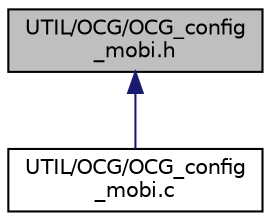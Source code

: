 digraph "UTIL/OCG/OCG_config_mobi.h"
{
 // LATEX_PDF_SIZE
  edge [fontname="Helvetica",fontsize="10",labelfontname="Helvetica",labelfontsize="10"];
  node [fontname="Helvetica",fontsize="10",shape=record];
  Node1 [label="UTIL/OCG/OCG_config\l_mobi.h",height=0.2,width=0.4,color="black", fillcolor="grey75", style="filled", fontcolor="black",tooltip=" "];
  Node1 -> Node2 [dir="back",color="midnightblue",fontsize="10",style="solid",fontname="Helvetica"];
  Node2 [label="UTIL/OCG/OCG_config\l_mobi.c",height=0.2,width=0.4,color="black", fillcolor="white", style="filled",URL="$OCG__config__mobi_8c.html",tooltip="Generate an XML to configure the mobility."];
}
